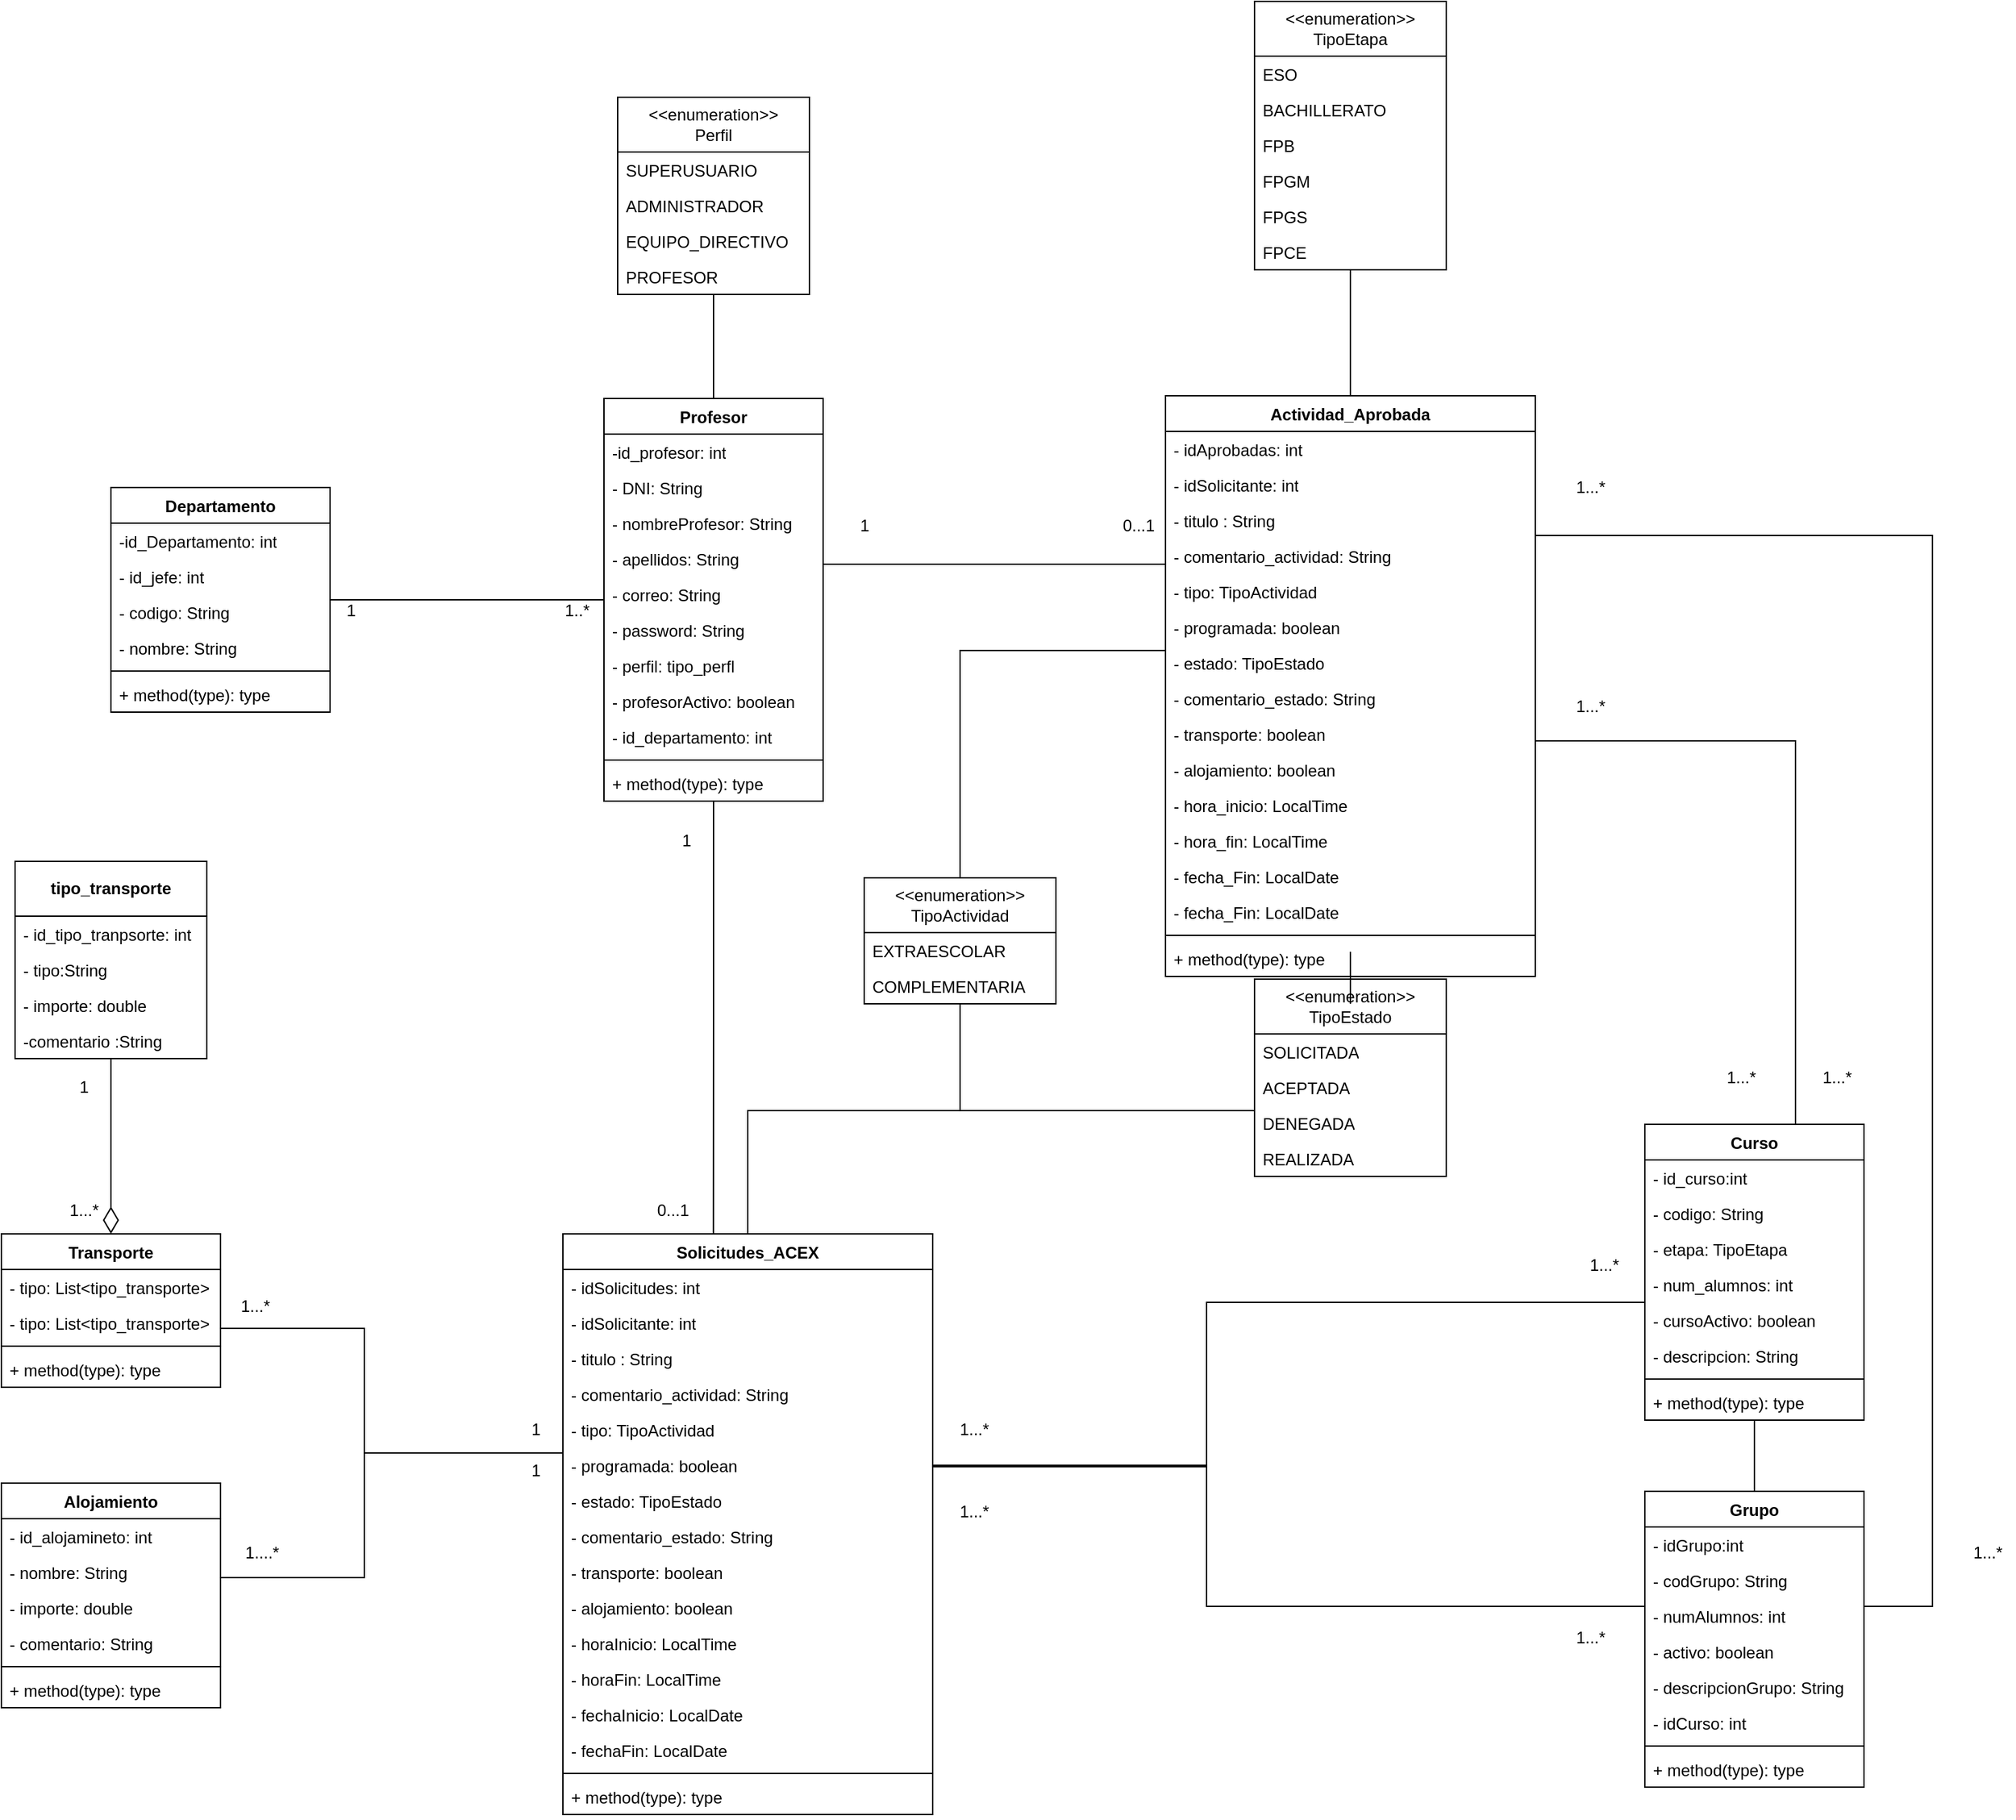 <mxfile version="24.2.5" type="device">
  <diagram name="Página-1" id="KqR2MVuMOn8HhzKS_Q0z">
    <mxGraphModel dx="1818" dy="1628" grid="1" gridSize="10" guides="1" tooltips="1" connect="1" arrows="1" fold="1" page="0" pageScale="1" pageWidth="827" pageHeight="1169" math="0" shadow="0">
      <root>
        <mxCell id="0" />
        <mxCell id="1" parent="0" />
        <mxCell id="vN-wxm5uM4FP46S_WN4v-60" style="edgeStyle=orthogonalEdgeStyle;rounded=0;orthogonalLoop=1;jettySize=auto;html=1;endArrow=none;endFill=0;" parent="1" source="mgaWT_nPFSVgPAfk3SsF-6" target="jBNIoXDlIb--ioUj58yu-1" edge="1">
          <mxGeometry relative="1" as="geometry">
            <Array as="points">
              <mxPoint x="390" y="-9" />
              <mxPoint x="390" y="-9" />
            </Array>
          </mxGeometry>
        </mxCell>
        <mxCell id="mgaWT_nPFSVgPAfk3SsF-6" value="Profesor" style="swimlane;fontStyle=1;align=center;verticalAlign=top;childLayout=stackLayout;horizontal=1;startSize=26;horizontalStack=0;resizeParent=1;resizeParentMax=0;resizeLast=0;collapsible=1;marginBottom=0;whiteSpace=wrap;html=1;" parent="1" vertex="1">
          <mxGeometry x="40" y="-130" width="160" height="294" as="geometry" />
        </mxCell>
        <mxCell id="fqGNVcXwsttiyFgTfgcd-7" value="-id_profesor: int" style="text;strokeColor=none;fillColor=none;align=left;verticalAlign=top;spacingLeft=4;spacingRight=4;overflow=hidden;rotatable=0;points=[[0,0.5],[1,0.5]];portConstraint=eastwest;whiteSpace=wrap;html=1;" vertex="1" parent="mgaWT_nPFSVgPAfk3SsF-6">
          <mxGeometry y="26" width="160" height="26" as="geometry" />
        </mxCell>
        <mxCell id="mgaWT_nPFSVgPAfk3SsF-7" value="- DNI: String" style="text;strokeColor=none;fillColor=none;align=left;verticalAlign=top;spacingLeft=4;spacingRight=4;overflow=hidden;rotatable=0;points=[[0,0.5],[1,0.5]];portConstraint=eastwest;whiteSpace=wrap;html=1;" parent="mgaWT_nPFSVgPAfk3SsF-6" vertex="1">
          <mxGeometry y="52" width="160" height="26" as="geometry" />
        </mxCell>
        <mxCell id="mgaWT_nPFSVgPAfk3SsF-11" value="- nombreProfesor: String" style="text;strokeColor=none;fillColor=none;align=left;verticalAlign=top;spacingLeft=4;spacingRight=4;overflow=hidden;rotatable=0;points=[[0,0.5],[1,0.5]];portConstraint=eastwest;whiteSpace=wrap;html=1;" parent="mgaWT_nPFSVgPAfk3SsF-6" vertex="1">
          <mxGeometry y="78" width="160" height="26" as="geometry" />
        </mxCell>
        <mxCell id="mgaWT_nPFSVgPAfk3SsF-12" value="- apellidos: String" style="text;strokeColor=none;fillColor=none;align=left;verticalAlign=top;spacingLeft=4;spacingRight=4;overflow=hidden;rotatable=0;points=[[0,0.5],[1,0.5]];portConstraint=eastwest;whiteSpace=wrap;html=1;" parent="mgaWT_nPFSVgPAfk3SsF-6" vertex="1">
          <mxGeometry y="104" width="160" height="26" as="geometry" />
        </mxCell>
        <mxCell id="mgaWT_nPFSVgPAfk3SsF-14" value="- correo: String" style="text;strokeColor=none;fillColor=none;align=left;verticalAlign=top;spacingLeft=4;spacingRight=4;overflow=hidden;rotatable=0;points=[[0,0.5],[1,0.5]];portConstraint=eastwest;whiteSpace=wrap;html=1;" parent="mgaWT_nPFSVgPAfk3SsF-6" vertex="1">
          <mxGeometry y="130" width="160" height="26" as="geometry" />
        </mxCell>
        <mxCell id="mgaWT_nPFSVgPAfk3SsF-15" value="- password: String" style="text;strokeColor=none;fillColor=none;align=left;verticalAlign=top;spacingLeft=4;spacingRight=4;overflow=hidden;rotatable=0;points=[[0,0.5],[1,0.5]];portConstraint=eastwest;whiteSpace=wrap;html=1;" parent="mgaWT_nPFSVgPAfk3SsF-6" vertex="1">
          <mxGeometry y="156" width="160" height="26" as="geometry" />
        </mxCell>
        <mxCell id="mgaWT_nPFSVgPAfk3SsF-13" value="- perfil: tipo_perfl" style="text;strokeColor=none;fillColor=none;align=left;verticalAlign=top;spacingLeft=4;spacingRight=4;overflow=hidden;rotatable=0;points=[[0,0.5],[1,0.5]];portConstraint=eastwest;whiteSpace=wrap;html=1;" parent="mgaWT_nPFSVgPAfk3SsF-6" vertex="1">
          <mxGeometry y="182" width="160" height="26" as="geometry" />
        </mxCell>
        <mxCell id="fqGNVcXwsttiyFgTfgcd-8" value="- profesorActivo: boolean" style="text;strokeColor=none;fillColor=none;align=left;verticalAlign=top;spacingLeft=4;spacingRight=4;overflow=hidden;rotatable=0;points=[[0,0.5],[1,0.5]];portConstraint=eastwest;whiteSpace=wrap;html=1;" vertex="1" parent="mgaWT_nPFSVgPAfk3SsF-6">
          <mxGeometry y="208" width="160" height="26" as="geometry" />
        </mxCell>
        <mxCell id="mgaWT_nPFSVgPAfk3SsF-10" value="- id_departamento: int" style="text;strokeColor=none;fillColor=none;align=left;verticalAlign=top;spacingLeft=4;spacingRight=4;overflow=hidden;rotatable=0;points=[[0,0.5],[1,0.5]];portConstraint=eastwest;whiteSpace=wrap;html=1;" parent="mgaWT_nPFSVgPAfk3SsF-6" vertex="1">
          <mxGeometry y="234" width="160" height="26" as="geometry" />
        </mxCell>
        <mxCell id="mgaWT_nPFSVgPAfk3SsF-8" value="" style="line;strokeWidth=1;fillColor=none;align=left;verticalAlign=middle;spacingTop=-1;spacingLeft=3;spacingRight=3;rotatable=0;labelPosition=right;points=[];portConstraint=eastwest;strokeColor=inherit;" parent="mgaWT_nPFSVgPAfk3SsF-6" vertex="1">
          <mxGeometry y="260" width="160" height="8" as="geometry" />
        </mxCell>
        <mxCell id="mgaWT_nPFSVgPAfk3SsF-9" value="+ method(type): type" style="text;strokeColor=none;fillColor=none;align=left;verticalAlign=top;spacingLeft=4;spacingRight=4;overflow=hidden;rotatable=0;points=[[0,0.5],[1,0.5]];portConstraint=eastwest;whiteSpace=wrap;html=1;" parent="mgaWT_nPFSVgPAfk3SsF-6" vertex="1">
          <mxGeometry y="268" width="160" height="26" as="geometry" />
        </mxCell>
        <mxCell id="jBNIoXDlIb--ioUj58yu-57" style="edgeStyle=orthogonalEdgeStyle;rounded=0;orthogonalLoop=1;jettySize=auto;html=1;endArrow=none;endFill=0;startArrow=none;startFill=0;targetPerimeterSpacing=0;sourcePerimeterSpacing=0;startSize=6;" parent="1" source="mgaWT_nPFSVgPAfk3SsF-16" target="mgaWT_nPFSVgPAfk3SsF-6" edge="1">
          <mxGeometry relative="1" as="geometry" />
        </mxCell>
        <mxCell id="mgaWT_nPFSVgPAfk3SsF-16" value="Departamento" style="swimlane;fontStyle=1;align=center;verticalAlign=top;childLayout=stackLayout;horizontal=1;startSize=26;horizontalStack=0;resizeParent=1;resizeParentMax=0;resizeLast=0;collapsible=1;marginBottom=0;whiteSpace=wrap;html=1;" parent="1" vertex="1">
          <mxGeometry x="-320" y="-65" width="160" height="164" as="geometry" />
        </mxCell>
        <mxCell id="fqGNVcXwsttiyFgTfgcd-4" value="-id_Departamento: int" style="text;strokeColor=none;fillColor=none;align=left;verticalAlign=top;spacingLeft=4;spacingRight=4;overflow=hidden;rotatable=0;points=[[0,0.5],[1,0.5]];portConstraint=eastwest;whiteSpace=wrap;html=1;" vertex="1" parent="mgaWT_nPFSVgPAfk3SsF-16">
          <mxGeometry y="26" width="160" height="26" as="geometry" />
        </mxCell>
        <mxCell id="fqGNVcXwsttiyFgTfgcd-3" value="- id_jefe: int" style="text;strokeColor=none;fillColor=none;align=left;verticalAlign=top;spacingLeft=4;spacingRight=4;overflow=hidden;rotatable=0;points=[[0,0.5],[1,0.5]];portConstraint=eastwest;whiteSpace=wrap;html=1;" vertex="1" parent="mgaWT_nPFSVgPAfk3SsF-16">
          <mxGeometry y="52" width="160" height="26" as="geometry" />
        </mxCell>
        <mxCell id="mgaWT_nPFSVgPAfk3SsF-17" value="- codigo: String" style="text;strokeColor=none;fillColor=none;align=left;verticalAlign=top;spacingLeft=4;spacingRight=4;overflow=hidden;rotatable=0;points=[[0,0.5],[1,0.5]];portConstraint=eastwest;whiteSpace=wrap;html=1;" parent="mgaWT_nPFSVgPAfk3SsF-16" vertex="1">
          <mxGeometry y="78" width="160" height="26" as="geometry" />
        </mxCell>
        <mxCell id="mgaWT_nPFSVgPAfk3SsF-20" value="- nombre: String" style="text;strokeColor=none;fillColor=none;align=left;verticalAlign=top;spacingLeft=4;spacingRight=4;overflow=hidden;rotatable=0;points=[[0,0.5],[1,0.5]];portConstraint=eastwest;whiteSpace=wrap;html=1;" parent="mgaWT_nPFSVgPAfk3SsF-16" vertex="1">
          <mxGeometry y="104" width="160" height="26" as="geometry" />
        </mxCell>
        <mxCell id="mgaWT_nPFSVgPAfk3SsF-18" value="" style="line;strokeWidth=1;fillColor=none;align=left;verticalAlign=middle;spacingTop=-1;spacingLeft=3;spacingRight=3;rotatable=0;labelPosition=right;points=[];portConstraint=eastwest;strokeColor=inherit;" parent="mgaWT_nPFSVgPAfk3SsF-16" vertex="1">
          <mxGeometry y="130" width="160" height="8" as="geometry" />
        </mxCell>
        <mxCell id="mgaWT_nPFSVgPAfk3SsF-19" value="+ method(type): type" style="text;strokeColor=none;fillColor=none;align=left;verticalAlign=top;spacingLeft=4;spacingRight=4;overflow=hidden;rotatable=0;points=[[0,0.5],[1,0.5]];portConstraint=eastwest;whiteSpace=wrap;html=1;" parent="mgaWT_nPFSVgPAfk3SsF-16" vertex="1">
          <mxGeometry y="138" width="160" height="26" as="geometry" />
        </mxCell>
        <mxCell id="vN-wxm5uM4FP46S_WN4v-33" style="edgeStyle=orthogonalEdgeStyle;rounded=0;orthogonalLoop=1;jettySize=auto;html=1;endArrow=none;endFill=0;" parent="1" source="mgaWT_nPFSVgPAfk3SsF-21" target="jBNIoXDlIb--ioUj58yu-31" edge="1">
          <mxGeometry relative="1" as="geometry">
            <Array as="points">
              <mxPoint x="480" y="650" />
              <mxPoint x="480" y="752" />
            </Array>
          </mxGeometry>
        </mxCell>
        <mxCell id="vN-wxm5uM4FP46S_WN4v-37" style="edgeStyle=orthogonalEdgeStyle;rounded=0;orthogonalLoop=1;jettySize=auto;html=1;endArrow=none;endFill=0;" parent="1" edge="1">
          <mxGeometry relative="1" as="geometry">
            <mxPoint x="145" y="469.94" as="sourcePoint" />
            <mxPoint x="515" y="389.999" as="targetPoint" />
            <Array as="points">
              <mxPoint x="145" y="389.94" />
            </Array>
          </mxGeometry>
        </mxCell>
        <mxCell id="mgaWT_nPFSVgPAfk3SsF-21" value="Solicitudes_ACEX" style="swimlane;fontStyle=1;align=center;verticalAlign=top;childLayout=stackLayout;horizontal=1;startSize=26;horizontalStack=0;resizeParent=1;resizeParentMax=0;resizeLast=0;collapsible=1;marginBottom=0;whiteSpace=wrap;html=1;" parent="1" vertex="1">
          <mxGeometry x="10" y="480" width="270" height="424" as="geometry" />
        </mxCell>
        <mxCell id="fqGNVcXwsttiyFgTfgcd-11" value="- idSolicitudes: int" style="text;strokeColor=none;fillColor=none;align=left;verticalAlign=top;spacingLeft=4;spacingRight=4;overflow=hidden;rotatable=0;points=[[0,0.5],[1,0.5]];portConstraint=eastwest;whiteSpace=wrap;html=1;" vertex="1" parent="mgaWT_nPFSVgPAfk3SsF-21">
          <mxGeometry y="26" width="270" height="26" as="geometry" />
        </mxCell>
        <mxCell id="fqGNVcXwsttiyFgTfgcd-10" value="- idSolicitante: int" style="text;strokeColor=none;fillColor=none;align=left;verticalAlign=top;spacingLeft=4;spacingRight=4;overflow=hidden;rotatable=0;points=[[0,0.5],[1,0.5]];portConstraint=eastwest;whiteSpace=wrap;html=1;" vertex="1" parent="mgaWT_nPFSVgPAfk3SsF-21">
          <mxGeometry y="52" width="270" height="26" as="geometry" />
        </mxCell>
        <mxCell id="mgaWT_nPFSVgPAfk3SsF-25" value="- titulo : String" style="text;strokeColor=none;fillColor=none;align=left;verticalAlign=top;spacingLeft=4;spacingRight=4;overflow=hidden;rotatable=0;points=[[0,0.5],[1,0.5]];portConstraint=eastwest;whiteSpace=wrap;html=1;" parent="mgaWT_nPFSVgPAfk3SsF-21" vertex="1">
          <mxGeometry y="78" width="270" height="26" as="geometry" />
        </mxCell>
        <mxCell id="mgaWT_nPFSVgPAfk3SsF-28" value="- comentario_actividad: String" style="text;strokeColor=none;fillColor=none;align=left;verticalAlign=top;spacingLeft=4;spacingRight=4;overflow=hidden;rotatable=0;points=[[0,0.5],[1,0.5]];portConstraint=eastwest;whiteSpace=wrap;html=1;" parent="mgaWT_nPFSVgPAfk3SsF-21" vertex="1">
          <mxGeometry y="104" width="270" height="26" as="geometry" />
        </mxCell>
        <mxCell id="mgaWT_nPFSVgPAfk3SsF-31" value="- tipo: TipoActividad" style="text;strokeColor=none;fillColor=none;align=left;verticalAlign=top;spacingLeft=4;spacingRight=4;overflow=hidden;rotatable=0;points=[[0,0.5],[1,0.5]];portConstraint=eastwest;whiteSpace=wrap;html=1;" parent="mgaWT_nPFSVgPAfk3SsF-21" vertex="1">
          <mxGeometry y="130" width="270" height="26" as="geometry" />
        </mxCell>
        <mxCell id="mgaWT_nPFSVgPAfk3SsF-33" value="- programada: boolean" style="text;strokeColor=none;fillColor=none;align=left;verticalAlign=top;spacingLeft=4;spacingRight=4;overflow=hidden;rotatable=0;points=[[0,0.5],[1,0.5]];portConstraint=eastwest;whiteSpace=wrap;html=1;" parent="mgaWT_nPFSVgPAfk3SsF-21" vertex="1">
          <mxGeometry y="156" width="270" height="26" as="geometry" />
        </mxCell>
        <mxCell id="mgaWT_nPFSVgPAfk3SsF-32" value="- estado: TipoEstado" style="text;strokeColor=none;fillColor=none;align=left;verticalAlign=top;spacingLeft=4;spacingRight=4;overflow=hidden;rotatable=0;points=[[0,0.5],[1,0.5]];portConstraint=eastwest;whiteSpace=wrap;html=1;" parent="mgaWT_nPFSVgPAfk3SsF-21" vertex="1">
          <mxGeometry y="182" width="270" height="26" as="geometry" />
        </mxCell>
        <mxCell id="mgaWT_nPFSVgPAfk3SsF-30" value="- comentario_estado: String" style="text;strokeColor=none;fillColor=none;align=left;verticalAlign=top;spacingLeft=4;spacingRight=4;overflow=hidden;rotatable=0;points=[[0,0.5],[1,0.5]];portConstraint=eastwest;whiteSpace=wrap;html=1;" parent="mgaWT_nPFSVgPAfk3SsF-21" vertex="1">
          <mxGeometry y="208" width="270" height="26" as="geometry" />
        </mxCell>
        <mxCell id="mgaWT_nPFSVgPAfk3SsF-27" value="- transporte: boolean" style="text;strokeColor=none;fillColor=none;align=left;verticalAlign=top;spacingLeft=4;spacingRight=4;overflow=hidden;rotatable=0;points=[[0,0.5],[1,0.5]];portConstraint=eastwest;whiteSpace=wrap;html=1;" parent="mgaWT_nPFSVgPAfk3SsF-21" vertex="1">
          <mxGeometry y="234" width="270" height="26" as="geometry" />
        </mxCell>
        <mxCell id="mgaWT_nPFSVgPAfk3SsF-26" value="- alojamiento: boolean" style="text;strokeColor=none;fillColor=none;align=left;verticalAlign=top;spacingLeft=4;spacingRight=4;overflow=hidden;rotatable=0;points=[[0,0.5],[1,0.5]];portConstraint=eastwest;whiteSpace=wrap;html=1;" parent="mgaWT_nPFSVgPAfk3SsF-21" vertex="1">
          <mxGeometry y="260" width="270" height="26" as="geometry" />
        </mxCell>
        <mxCell id="vN-wxm5uM4FP46S_WN4v-11" value="- horaInicio: LocalTime" style="text;strokeColor=none;fillColor=none;align=left;verticalAlign=top;spacingLeft=4;spacingRight=4;overflow=hidden;rotatable=0;points=[[0,0.5],[1,0.5]];portConstraint=eastwest;whiteSpace=wrap;html=1;" parent="mgaWT_nPFSVgPAfk3SsF-21" vertex="1">
          <mxGeometry y="286" width="270" height="26" as="geometry" />
        </mxCell>
        <mxCell id="fqGNVcXwsttiyFgTfgcd-12" value="- horaFin: LocalTime" style="text;strokeColor=none;fillColor=none;align=left;verticalAlign=top;spacingLeft=4;spacingRight=4;overflow=hidden;rotatable=0;points=[[0,0.5],[1,0.5]];portConstraint=eastwest;whiteSpace=wrap;html=1;" vertex="1" parent="mgaWT_nPFSVgPAfk3SsF-21">
          <mxGeometry y="312" width="270" height="26" as="geometry" />
        </mxCell>
        <mxCell id="fqGNVcXwsttiyFgTfgcd-13" value="- fechaInicio: LocalDate" style="text;strokeColor=none;fillColor=none;align=left;verticalAlign=top;spacingLeft=4;spacingRight=4;overflow=hidden;rotatable=0;points=[[0,0.5],[1,0.5]];portConstraint=eastwest;whiteSpace=wrap;html=1;" vertex="1" parent="mgaWT_nPFSVgPAfk3SsF-21">
          <mxGeometry y="338" width="270" height="26" as="geometry" />
        </mxCell>
        <mxCell id="vN-wxm5uM4FP46S_WN4v-14" value="- fechaFin: LocalDate" style="text;strokeColor=none;fillColor=none;align=left;verticalAlign=top;spacingLeft=4;spacingRight=4;overflow=hidden;rotatable=0;points=[[0,0.5],[1,0.5]];portConstraint=eastwest;whiteSpace=wrap;html=1;" parent="mgaWT_nPFSVgPAfk3SsF-21" vertex="1">
          <mxGeometry y="364" width="270" height="26" as="geometry" />
        </mxCell>
        <mxCell id="mgaWT_nPFSVgPAfk3SsF-23" value="" style="line;strokeWidth=1;fillColor=none;align=left;verticalAlign=middle;spacingTop=-1;spacingLeft=3;spacingRight=3;rotatable=0;labelPosition=right;points=[];portConstraint=eastwest;strokeColor=inherit;" parent="mgaWT_nPFSVgPAfk3SsF-21" vertex="1">
          <mxGeometry y="390" width="270" height="8" as="geometry" />
        </mxCell>
        <mxCell id="mgaWT_nPFSVgPAfk3SsF-24" value="+ method(type): type" style="text;strokeColor=none;fillColor=none;align=left;verticalAlign=top;spacingLeft=4;spacingRight=4;overflow=hidden;rotatable=0;points=[[0,0.5],[1,0.5]];portConstraint=eastwest;whiteSpace=wrap;html=1;" parent="mgaWT_nPFSVgPAfk3SsF-21" vertex="1">
          <mxGeometry y="398" width="270" height="26" as="geometry" />
        </mxCell>
        <mxCell id="vN-wxm5uM4FP46S_WN4v-22" style="edgeStyle=orthogonalEdgeStyle;rounded=0;orthogonalLoop=1;jettySize=auto;html=1;entryX=0.5;entryY=0;entryDx=0;entryDy=0;endArrow=none;endFill=0;" parent="1" source="mgaWT_nPFSVgPAfk3SsF-34" target="mgaWT_nPFSVgPAfk3SsF-6" edge="1">
          <mxGeometry relative="1" as="geometry" />
        </mxCell>
        <mxCell id="mgaWT_nPFSVgPAfk3SsF-34" value="&amp;lt;&amp;lt;enumeration&amp;gt;&amp;gt;&lt;div&gt;Perfil&lt;/div&gt;" style="swimlane;fontStyle=0;childLayout=stackLayout;horizontal=1;startSize=40;fillColor=none;horizontalStack=0;resizeParent=1;resizeParentMax=0;resizeLast=0;collapsible=1;marginBottom=0;whiteSpace=wrap;html=1;" parent="1" vertex="1">
          <mxGeometry x="50" y="-350" width="140" height="144" as="geometry" />
        </mxCell>
        <mxCell id="mgaWT_nPFSVgPAfk3SsF-35" value="SUPERUSUARIO" style="text;strokeColor=none;fillColor=none;align=left;verticalAlign=top;spacingLeft=4;spacingRight=4;overflow=hidden;rotatable=0;points=[[0,0.5],[1,0.5]];portConstraint=eastwest;whiteSpace=wrap;html=1;" parent="mgaWT_nPFSVgPAfk3SsF-34" vertex="1">
          <mxGeometry y="40" width="140" height="26" as="geometry" />
        </mxCell>
        <mxCell id="mgaWT_nPFSVgPAfk3SsF-36" value="ADMINISTRADOR" style="text;strokeColor=none;fillColor=none;align=left;verticalAlign=top;spacingLeft=4;spacingRight=4;overflow=hidden;rotatable=0;points=[[0,0.5],[1,0.5]];portConstraint=eastwest;whiteSpace=wrap;html=1;" parent="mgaWT_nPFSVgPAfk3SsF-34" vertex="1">
          <mxGeometry y="66" width="140" height="26" as="geometry" />
        </mxCell>
        <mxCell id="mgaWT_nPFSVgPAfk3SsF-38" value="EQUIPO_DIRECTIVO" style="text;strokeColor=none;fillColor=none;align=left;verticalAlign=top;spacingLeft=4;spacingRight=4;overflow=hidden;rotatable=0;points=[[0,0.5],[1,0.5]];portConstraint=eastwest;whiteSpace=wrap;html=1;" parent="mgaWT_nPFSVgPAfk3SsF-34" vertex="1">
          <mxGeometry y="92" width="140" height="26" as="geometry" />
        </mxCell>
        <mxCell id="mgaWT_nPFSVgPAfk3SsF-37" value="PROFESOR" style="text;strokeColor=none;fillColor=none;align=left;verticalAlign=top;spacingLeft=4;spacingRight=4;overflow=hidden;rotatable=0;points=[[0,0.5],[1,0.5]];portConstraint=eastwest;whiteSpace=wrap;html=1;" parent="mgaWT_nPFSVgPAfk3SsF-34" vertex="1">
          <mxGeometry y="118" width="140" height="26" as="geometry" />
        </mxCell>
        <mxCell id="vN-wxm5uM4FP46S_WN4v-38" style="edgeStyle=orthogonalEdgeStyle;rounded=0;orthogonalLoop=1;jettySize=auto;html=1;endArrow=none;endFill=0;" parent="1" source="mgaWT_nPFSVgPAfk3SsF-39" target="mgaWT_nPFSVgPAfk3SsF-21" edge="1">
          <mxGeometry relative="1" as="geometry">
            <Array as="points">
              <mxPoint x="300" y="390" />
              <mxPoint x="145" y="390" />
            </Array>
          </mxGeometry>
        </mxCell>
        <mxCell id="vN-wxm5uM4FP46S_WN4v-39" style="edgeStyle=orthogonalEdgeStyle;rounded=0;orthogonalLoop=1;jettySize=auto;html=1;endArrow=none;endFill=0;" parent="1" source="mgaWT_nPFSVgPAfk3SsF-39" target="jBNIoXDlIb--ioUj58yu-1" edge="1">
          <mxGeometry relative="1" as="geometry">
            <Array as="points">
              <mxPoint x="300" y="54" />
            </Array>
          </mxGeometry>
        </mxCell>
        <mxCell id="mgaWT_nPFSVgPAfk3SsF-39" value="&amp;lt;&amp;lt;enumeration&amp;gt;&amp;gt;&lt;div&gt;TipoActividad&lt;/div&gt;" style="swimlane;fontStyle=0;childLayout=stackLayout;horizontal=1;startSize=40;fillColor=none;horizontalStack=0;resizeParent=1;resizeParentMax=0;resizeLast=0;collapsible=1;marginBottom=0;whiteSpace=wrap;html=1;" parent="1" vertex="1">
          <mxGeometry x="230" y="220" width="140" height="92" as="geometry" />
        </mxCell>
        <mxCell id="mgaWT_nPFSVgPAfk3SsF-40" value="EXTRAESCOLAR" style="text;strokeColor=none;fillColor=none;align=left;verticalAlign=top;spacingLeft=4;spacingRight=4;overflow=hidden;rotatable=0;points=[[0,0.5],[1,0.5]];portConstraint=eastwest;whiteSpace=wrap;html=1;" parent="mgaWT_nPFSVgPAfk3SsF-39" vertex="1">
          <mxGeometry y="40" width="140" height="26" as="geometry" />
        </mxCell>
        <mxCell id="mgaWT_nPFSVgPAfk3SsF-41" value="COMPLEMENTARIA" style="text;strokeColor=none;fillColor=none;align=left;verticalAlign=top;spacingLeft=4;spacingRight=4;overflow=hidden;rotatable=0;points=[[0,0.5],[1,0.5]];portConstraint=eastwest;whiteSpace=wrap;html=1;" parent="mgaWT_nPFSVgPAfk3SsF-39" vertex="1">
          <mxGeometry y="66" width="140" height="26" as="geometry" />
        </mxCell>
        <mxCell id="vN-wxm5uM4FP46S_WN4v-36" style="edgeStyle=orthogonalEdgeStyle;rounded=0;orthogonalLoop=1;jettySize=auto;html=1;endArrow=none;endFill=0;" parent="1" source="mgaWT_nPFSVgPAfk3SsF-44" target="jBNIoXDlIb--ioUj58yu-1" edge="1">
          <mxGeometry relative="1" as="geometry" />
        </mxCell>
        <mxCell id="mgaWT_nPFSVgPAfk3SsF-44" value="&amp;lt;&amp;lt;enumeration&amp;gt;&amp;gt;&lt;div&gt;TipoEstado&lt;/div&gt;" style="swimlane;fontStyle=0;childLayout=stackLayout;horizontal=1;startSize=40;fillColor=none;horizontalStack=0;resizeParent=1;resizeParentMax=0;resizeLast=0;collapsible=1;marginBottom=0;whiteSpace=wrap;html=1;" parent="1" vertex="1">
          <mxGeometry x="515" y="294" width="140" height="144" as="geometry">
            <mxRectangle x="570" y="410" width="140" height="40" as="alternateBounds" />
          </mxGeometry>
        </mxCell>
        <mxCell id="mgaWT_nPFSVgPAfk3SsF-45" value="SOLICITADA" style="text;strokeColor=none;fillColor=none;align=left;verticalAlign=top;spacingLeft=4;spacingRight=4;overflow=hidden;rotatable=0;points=[[0,0.5],[1,0.5]];portConstraint=eastwest;whiteSpace=wrap;html=1;" parent="mgaWT_nPFSVgPAfk3SsF-44" vertex="1">
          <mxGeometry y="40" width="140" height="26" as="geometry" />
        </mxCell>
        <mxCell id="mgaWT_nPFSVgPAfk3SsF-46" value="ACEPTADA" style="text;strokeColor=none;fillColor=none;align=left;verticalAlign=top;spacingLeft=4;spacingRight=4;overflow=hidden;rotatable=0;points=[[0,0.5],[1,0.5]];portConstraint=eastwest;whiteSpace=wrap;html=1;" parent="mgaWT_nPFSVgPAfk3SsF-44" vertex="1">
          <mxGeometry y="66" width="140" height="26" as="geometry" />
        </mxCell>
        <mxCell id="mgaWT_nPFSVgPAfk3SsF-47" value="DENEGADA" style="text;strokeColor=none;fillColor=none;align=left;verticalAlign=top;spacingLeft=4;spacingRight=4;overflow=hidden;rotatable=0;points=[[0,0.5],[1,0.5]];portConstraint=eastwest;whiteSpace=wrap;html=1;" parent="mgaWT_nPFSVgPAfk3SsF-44" vertex="1">
          <mxGeometry y="92" width="140" height="26" as="geometry" />
        </mxCell>
        <mxCell id="mgaWT_nPFSVgPAfk3SsF-48" value="REALIZADA" style="text;strokeColor=none;fillColor=none;align=left;verticalAlign=top;spacingLeft=4;spacingRight=4;overflow=hidden;rotatable=0;points=[[0,0.5],[1,0.5]];portConstraint=eastwest;whiteSpace=wrap;html=1;" parent="mgaWT_nPFSVgPAfk3SsF-44" vertex="1">
          <mxGeometry y="118" width="140" height="26" as="geometry" />
        </mxCell>
        <mxCell id="jBNIoXDlIb--ioUj58yu-1" value="Actividad_Aprobada" style="swimlane;fontStyle=1;align=center;verticalAlign=top;childLayout=stackLayout;horizontal=1;startSize=26;horizontalStack=0;resizeParent=1;resizeParentMax=0;resizeLast=0;collapsible=1;marginBottom=0;whiteSpace=wrap;html=1;" parent="1" vertex="1">
          <mxGeometry x="450" y="-132" width="270" height="424" as="geometry" />
        </mxCell>
        <mxCell id="fqGNVcXwsttiyFgTfgcd-15" value="- idAprobadas: int" style="text;strokeColor=none;fillColor=none;align=left;verticalAlign=top;spacingLeft=4;spacingRight=4;overflow=hidden;rotatable=0;points=[[0,0.5],[1,0.5]];portConstraint=eastwest;whiteSpace=wrap;html=1;" vertex="1" parent="jBNIoXDlIb--ioUj58yu-1">
          <mxGeometry y="26" width="270" height="26" as="geometry" />
        </mxCell>
        <mxCell id="fqGNVcXwsttiyFgTfgcd-14" value="- idSolicitante: int" style="text;strokeColor=none;fillColor=none;align=left;verticalAlign=top;spacingLeft=4;spacingRight=4;overflow=hidden;rotatable=0;points=[[0,0.5],[1,0.5]];portConstraint=eastwest;whiteSpace=wrap;html=1;" vertex="1" parent="jBNIoXDlIb--ioUj58yu-1">
          <mxGeometry y="52" width="270" height="26" as="geometry" />
        </mxCell>
        <mxCell id="jBNIoXDlIb--ioUj58yu-2" value="- titulo : String" style="text;strokeColor=none;fillColor=none;align=left;verticalAlign=top;spacingLeft=4;spacingRight=4;overflow=hidden;rotatable=0;points=[[0,0.5],[1,0.5]];portConstraint=eastwest;whiteSpace=wrap;html=1;" parent="jBNIoXDlIb--ioUj58yu-1" vertex="1">
          <mxGeometry y="78" width="270" height="26" as="geometry" />
        </mxCell>
        <mxCell id="jBNIoXDlIb--ioUj58yu-3" value="- comentario_actividad: String" style="text;strokeColor=none;fillColor=none;align=left;verticalAlign=top;spacingLeft=4;spacingRight=4;overflow=hidden;rotatable=0;points=[[0,0.5],[1,0.5]];portConstraint=eastwest;whiteSpace=wrap;html=1;" parent="jBNIoXDlIb--ioUj58yu-1" vertex="1">
          <mxGeometry y="104" width="270" height="26" as="geometry" />
        </mxCell>
        <mxCell id="jBNIoXDlIb--ioUj58yu-4" value="- tipo: TipoActividad" style="text;strokeColor=none;fillColor=none;align=left;verticalAlign=top;spacingLeft=4;spacingRight=4;overflow=hidden;rotatable=0;points=[[0,0.5],[1,0.5]];portConstraint=eastwest;whiteSpace=wrap;html=1;" parent="jBNIoXDlIb--ioUj58yu-1" vertex="1">
          <mxGeometry y="130" width="270" height="26" as="geometry" />
        </mxCell>
        <mxCell id="jBNIoXDlIb--ioUj58yu-5" value="- programada: boolean" style="text;strokeColor=none;fillColor=none;align=left;verticalAlign=top;spacingLeft=4;spacingRight=4;overflow=hidden;rotatable=0;points=[[0,0.5],[1,0.5]];portConstraint=eastwest;whiteSpace=wrap;html=1;" parent="jBNIoXDlIb--ioUj58yu-1" vertex="1">
          <mxGeometry y="156" width="270" height="26" as="geometry" />
        </mxCell>
        <mxCell id="jBNIoXDlIb--ioUj58yu-6" value="- estado: TipoEstado" style="text;strokeColor=none;fillColor=none;align=left;verticalAlign=top;spacingLeft=4;spacingRight=4;overflow=hidden;rotatable=0;points=[[0,0.5],[1,0.5]];portConstraint=eastwest;whiteSpace=wrap;html=1;" parent="jBNIoXDlIb--ioUj58yu-1" vertex="1">
          <mxGeometry y="182" width="270" height="26" as="geometry" />
        </mxCell>
        <mxCell id="jBNIoXDlIb--ioUj58yu-7" value="- comentario_estado: String" style="text;strokeColor=none;fillColor=none;align=left;verticalAlign=top;spacingLeft=4;spacingRight=4;overflow=hidden;rotatable=0;points=[[0,0.5],[1,0.5]];portConstraint=eastwest;whiteSpace=wrap;html=1;" parent="jBNIoXDlIb--ioUj58yu-1" vertex="1">
          <mxGeometry y="208" width="270" height="26" as="geometry" />
        </mxCell>
        <mxCell id="jBNIoXDlIb--ioUj58yu-8" value="- transporte: boolean" style="text;strokeColor=none;fillColor=none;align=left;verticalAlign=top;spacingLeft=4;spacingRight=4;overflow=hidden;rotatable=0;points=[[0,0.5],[1,0.5]];portConstraint=eastwest;whiteSpace=wrap;html=1;" parent="jBNIoXDlIb--ioUj58yu-1" vertex="1">
          <mxGeometry y="234" width="270" height="26" as="geometry" />
        </mxCell>
        <mxCell id="jBNIoXDlIb--ioUj58yu-9" value="- alojamiento: boolean" style="text;strokeColor=none;fillColor=none;align=left;verticalAlign=top;spacingLeft=4;spacingRight=4;overflow=hidden;rotatable=0;points=[[0,0.5],[1,0.5]];portConstraint=eastwest;whiteSpace=wrap;html=1;" parent="jBNIoXDlIb--ioUj58yu-1" vertex="1">
          <mxGeometry y="260" width="270" height="26" as="geometry" />
        </mxCell>
        <mxCell id="jBNIoXDlIb--ioUj58yu-10" value="- hora_inicio: LocalTime" style="text;strokeColor=none;fillColor=none;align=left;verticalAlign=top;spacingLeft=4;spacingRight=4;overflow=hidden;rotatable=0;points=[[0,0.5],[1,0.5]];portConstraint=eastwest;whiteSpace=wrap;html=1;" parent="jBNIoXDlIb--ioUj58yu-1" vertex="1">
          <mxGeometry y="286" width="270" height="26" as="geometry" />
        </mxCell>
        <mxCell id="vN-wxm5uM4FP46S_WN4v-1" value="- hora_fin: LocalTime" style="text;strokeColor=none;fillColor=none;align=left;verticalAlign=top;spacingLeft=4;spacingRight=4;overflow=hidden;rotatable=0;points=[[0,0.5],[1,0.5]];portConstraint=eastwest;whiteSpace=wrap;html=1;" parent="jBNIoXDlIb--ioUj58yu-1" vertex="1">
          <mxGeometry y="312" width="270" height="26" as="geometry" />
        </mxCell>
        <mxCell id="jBNIoXDlIb--ioUj58yu-11" value="- fecha_Fin: LocalDate" style="text;strokeColor=none;fillColor=none;align=left;verticalAlign=top;spacingLeft=4;spacingRight=4;overflow=hidden;rotatable=0;points=[[0,0.5],[1,0.5]];portConstraint=eastwest;whiteSpace=wrap;html=1;" parent="jBNIoXDlIb--ioUj58yu-1" vertex="1">
          <mxGeometry y="338" width="270" height="26" as="geometry" />
        </mxCell>
        <mxCell id="vN-wxm5uM4FP46S_WN4v-2" value="- fecha_Fin: LocalDate" style="text;strokeColor=none;fillColor=none;align=left;verticalAlign=top;spacingLeft=4;spacingRight=4;overflow=hidden;rotatable=0;points=[[0,0.5],[1,0.5]];portConstraint=eastwest;whiteSpace=wrap;html=1;" parent="jBNIoXDlIb--ioUj58yu-1" vertex="1">
          <mxGeometry y="364" width="270" height="26" as="geometry" />
        </mxCell>
        <mxCell id="jBNIoXDlIb--ioUj58yu-12" value="" style="line;strokeWidth=1;fillColor=none;align=left;verticalAlign=middle;spacingTop=-1;spacingLeft=3;spacingRight=3;rotatable=0;labelPosition=right;points=[];portConstraint=eastwest;strokeColor=inherit;" parent="jBNIoXDlIb--ioUj58yu-1" vertex="1">
          <mxGeometry y="390" width="270" height="8" as="geometry" />
        </mxCell>
        <mxCell id="jBNIoXDlIb--ioUj58yu-13" value="+ method(type): type" style="text;strokeColor=none;fillColor=none;align=left;verticalAlign=top;spacingLeft=4;spacingRight=4;overflow=hidden;rotatable=0;points=[[0,0.5],[1,0.5]];portConstraint=eastwest;whiteSpace=wrap;html=1;" parent="jBNIoXDlIb--ioUj58yu-1" vertex="1">
          <mxGeometry y="398" width="270" height="26" as="geometry" />
        </mxCell>
        <mxCell id="vN-wxm5uM4FP46S_WN4v-54" style="edgeStyle=orthogonalEdgeStyle;rounded=0;orthogonalLoop=1;jettySize=auto;html=1;endArrow=none;endFill=0;" parent="1" source="jBNIoXDlIb--ioUj58yu-15" target="jBNIoXDlIb--ioUj58yu-1" edge="1">
          <mxGeometry relative="1" as="geometry">
            <Array as="points">
              <mxPoint x="910" y="120" />
            </Array>
          </mxGeometry>
        </mxCell>
        <mxCell id="jBNIoXDlIb--ioUj58yu-15" value="Curso" style="swimlane;fontStyle=1;align=center;verticalAlign=top;childLayout=stackLayout;horizontal=1;startSize=26;horizontalStack=0;resizeParent=1;resizeParentMax=0;resizeLast=0;collapsible=1;marginBottom=0;whiteSpace=wrap;html=1;" parent="1" vertex="1">
          <mxGeometry x="800" y="400" width="160" height="216" as="geometry" />
        </mxCell>
        <mxCell id="fqGNVcXwsttiyFgTfgcd-2" value="- id_curso:int" style="text;strokeColor=none;fillColor=none;align=left;verticalAlign=top;spacingLeft=4;spacingRight=4;overflow=hidden;rotatable=0;points=[[0,0.5],[1,0.5]];portConstraint=eastwest;whiteSpace=wrap;html=1;" vertex="1" parent="jBNIoXDlIb--ioUj58yu-15">
          <mxGeometry y="26" width="160" height="26" as="geometry" />
        </mxCell>
        <mxCell id="jBNIoXDlIb--ioUj58yu-16" value="- codigo: String" style="text;strokeColor=none;fillColor=none;align=left;verticalAlign=top;spacingLeft=4;spacingRight=4;overflow=hidden;rotatable=0;points=[[0,0.5],[1,0.5]];portConstraint=eastwest;whiteSpace=wrap;html=1;" parent="jBNIoXDlIb--ioUj58yu-15" vertex="1">
          <mxGeometry y="52" width="160" height="26" as="geometry" />
        </mxCell>
        <mxCell id="jBNIoXDlIb--ioUj58yu-19" value="- etapa: TipoEtapa" style="text;strokeColor=none;fillColor=none;align=left;verticalAlign=top;spacingLeft=4;spacingRight=4;overflow=hidden;rotatable=0;points=[[0,0.5],[1,0.5]];portConstraint=eastwest;whiteSpace=wrap;html=1;" parent="jBNIoXDlIb--ioUj58yu-15" vertex="1">
          <mxGeometry y="78" width="160" height="26" as="geometry" />
        </mxCell>
        <mxCell id="jBNIoXDlIb--ioUj58yu-21" value="- num_alumnos: int" style="text;strokeColor=none;fillColor=none;align=left;verticalAlign=top;spacingLeft=4;spacingRight=4;overflow=hidden;rotatable=0;points=[[0,0.5],[1,0.5]];portConstraint=eastwest;whiteSpace=wrap;html=1;" parent="jBNIoXDlIb--ioUj58yu-15" vertex="1">
          <mxGeometry y="104" width="160" height="26" as="geometry" />
        </mxCell>
        <mxCell id="jBNIoXDlIb--ioUj58yu-22" value="- cursoActivo: boolean" style="text;strokeColor=none;fillColor=none;align=left;verticalAlign=top;spacingLeft=4;spacingRight=4;overflow=hidden;rotatable=0;points=[[0,0.5],[1,0.5]];portConstraint=eastwest;whiteSpace=wrap;html=1;" parent="jBNIoXDlIb--ioUj58yu-15" vertex="1">
          <mxGeometry y="130" width="160" height="26" as="geometry" />
        </mxCell>
        <mxCell id="jBNIoXDlIb--ioUj58yu-20" value="- descripcion: String" style="text;strokeColor=none;fillColor=none;align=left;verticalAlign=top;spacingLeft=4;spacingRight=4;overflow=hidden;rotatable=0;points=[[0,0.5],[1,0.5]];portConstraint=eastwest;whiteSpace=wrap;html=1;" parent="jBNIoXDlIb--ioUj58yu-15" vertex="1">
          <mxGeometry y="156" width="160" height="26" as="geometry" />
        </mxCell>
        <mxCell id="jBNIoXDlIb--ioUj58yu-17" value="" style="line;strokeWidth=1;fillColor=none;align=left;verticalAlign=middle;spacingTop=-1;spacingLeft=3;spacingRight=3;rotatable=0;labelPosition=right;points=[];portConstraint=eastwest;strokeColor=inherit;" parent="jBNIoXDlIb--ioUj58yu-15" vertex="1">
          <mxGeometry y="182" width="160" height="8" as="geometry" />
        </mxCell>
        <mxCell id="jBNIoXDlIb--ioUj58yu-18" value="+ method(type): type" style="text;strokeColor=none;fillColor=none;align=left;verticalAlign=top;spacingLeft=4;spacingRight=4;overflow=hidden;rotatable=0;points=[[0,0.5],[1,0.5]];portConstraint=eastwest;whiteSpace=wrap;html=1;" parent="jBNIoXDlIb--ioUj58yu-15" vertex="1">
          <mxGeometry y="190" width="160" height="26" as="geometry" />
        </mxCell>
        <mxCell id="vN-wxm5uM4FP46S_WN4v-30" style="edgeStyle=orthogonalEdgeStyle;rounded=0;orthogonalLoop=1;jettySize=auto;html=1;endArrow=none;endFill=0;" parent="1" source="jBNIoXDlIb--ioUj58yu-23" target="jBNIoXDlIb--ioUj58yu-1" edge="1">
          <mxGeometry relative="1" as="geometry" />
        </mxCell>
        <mxCell id="jBNIoXDlIb--ioUj58yu-23" value="&amp;lt;&amp;lt;enumeration&amp;gt;&amp;gt;&lt;div&gt;TipoEtapa&lt;/div&gt;" style="swimlane;fontStyle=0;childLayout=stackLayout;horizontal=1;startSize=40;fillColor=none;horizontalStack=0;resizeParent=1;resizeParentMax=0;resizeLast=0;collapsible=1;marginBottom=0;whiteSpace=wrap;html=1;" parent="1" vertex="1">
          <mxGeometry x="515" y="-420" width="140" height="196" as="geometry">
            <mxRectangle x="570" y="410" width="140" height="40" as="alternateBounds" />
          </mxGeometry>
        </mxCell>
        <mxCell id="jBNIoXDlIb--ioUj58yu-24" value="ESO" style="text;strokeColor=none;fillColor=none;align=left;verticalAlign=top;spacingLeft=4;spacingRight=4;overflow=hidden;rotatable=0;points=[[0,0.5],[1,0.5]];portConstraint=eastwest;whiteSpace=wrap;html=1;" parent="jBNIoXDlIb--ioUj58yu-23" vertex="1">
          <mxGeometry y="40" width="140" height="26" as="geometry" />
        </mxCell>
        <mxCell id="jBNIoXDlIb--ioUj58yu-29" value="BACHILLERATO" style="text;strokeColor=none;fillColor=none;align=left;verticalAlign=top;spacingLeft=4;spacingRight=4;overflow=hidden;rotatable=0;points=[[0,0.5],[1,0.5]];portConstraint=eastwest;whiteSpace=wrap;html=1;" parent="jBNIoXDlIb--ioUj58yu-23" vertex="1">
          <mxGeometry y="66" width="140" height="26" as="geometry" />
        </mxCell>
        <mxCell id="jBNIoXDlIb--ioUj58yu-30" value="FPB" style="text;strokeColor=none;fillColor=none;align=left;verticalAlign=top;spacingLeft=4;spacingRight=4;overflow=hidden;rotatable=0;points=[[0,0.5],[1,0.5]];portConstraint=eastwest;whiteSpace=wrap;html=1;" parent="jBNIoXDlIb--ioUj58yu-23" vertex="1">
          <mxGeometry y="92" width="140" height="26" as="geometry" />
        </mxCell>
        <mxCell id="jBNIoXDlIb--ioUj58yu-28" value="FPGM" style="text;strokeColor=none;fillColor=none;align=left;verticalAlign=top;spacingLeft=4;spacingRight=4;overflow=hidden;rotatable=0;points=[[0,0.5],[1,0.5]];portConstraint=eastwest;whiteSpace=wrap;html=1;" parent="jBNIoXDlIb--ioUj58yu-23" vertex="1">
          <mxGeometry y="118" width="140" height="26" as="geometry" />
        </mxCell>
        <mxCell id="jBNIoXDlIb--ioUj58yu-25" value="FPGS" style="text;strokeColor=none;fillColor=none;align=left;verticalAlign=top;spacingLeft=4;spacingRight=4;overflow=hidden;rotatable=0;points=[[0,0.5],[1,0.5]];portConstraint=eastwest;whiteSpace=wrap;html=1;" parent="jBNIoXDlIb--ioUj58yu-23" vertex="1">
          <mxGeometry y="144" width="140" height="26" as="geometry" />
        </mxCell>
        <mxCell id="jBNIoXDlIb--ioUj58yu-26" value="FPCE" style="text;strokeColor=none;fillColor=none;align=left;verticalAlign=top;spacingLeft=4;spacingRight=4;overflow=hidden;rotatable=0;points=[[0,0.5],[1,0.5]];portConstraint=eastwest;whiteSpace=wrap;html=1;" parent="jBNIoXDlIb--ioUj58yu-23" vertex="1">
          <mxGeometry y="170" width="140" height="26" as="geometry" />
        </mxCell>
        <mxCell id="jBNIoXDlIb--ioUj58yu-64" style="edgeStyle=orthogonalEdgeStyle;rounded=0;orthogonalLoop=1;jettySize=auto;html=1;endArrow=none;endFill=0;startArrow=none;startFill=0;" parent="1" source="jBNIoXDlIb--ioUj58yu-31" target="jBNIoXDlIb--ioUj58yu-15" edge="1">
          <mxGeometry relative="1" as="geometry" />
        </mxCell>
        <mxCell id="vN-wxm5uM4FP46S_WN4v-53" style="edgeStyle=orthogonalEdgeStyle;rounded=0;orthogonalLoop=1;jettySize=auto;html=1;endArrow=none;endFill=0;" parent="1" source="jBNIoXDlIb--ioUj58yu-31" target="jBNIoXDlIb--ioUj58yu-1" edge="1">
          <mxGeometry relative="1" as="geometry">
            <Array as="points">
              <mxPoint x="1010" y="752" />
              <mxPoint x="1010" y="-30" />
            </Array>
          </mxGeometry>
        </mxCell>
        <mxCell id="jBNIoXDlIb--ioUj58yu-31" value="Grupo" style="swimlane;fontStyle=1;align=center;verticalAlign=top;childLayout=stackLayout;horizontal=1;startSize=26;horizontalStack=0;resizeParent=1;resizeParentMax=0;resizeLast=0;collapsible=1;marginBottom=0;whiteSpace=wrap;html=1;" parent="1" vertex="1">
          <mxGeometry x="800" y="668" width="160" height="216" as="geometry" />
        </mxCell>
        <mxCell id="fqGNVcXwsttiyFgTfgcd-5" value="- idGrupo:int" style="text;strokeColor=none;fillColor=none;align=left;verticalAlign=top;spacingLeft=4;spacingRight=4;overflow=hidden;rotatable=0;points=[[0,0.5],[1,0.5]];portConstraint=eastwest;whiteSpace=wrap;html=1;" vertex="1" parent="jBNIoXDlIb--ioUj58yu-31">
          <mxGeometry y="26" width="160" height="26" as="geometry" />
        </mxCell>
        <mxCell id="jBNIoXDlIb--ioUj58yu-32" value="- codGrupo: String" style="text;strokeColor=none;fillColor=none;align=left;verticalAlign=top;spacingLeft=4;spacingRight=4;overflow=hidden;rotatable=0;points=[[0,0.5],[1,0.5]];portConstraint=eastwest;whiteSpace=wrap;html=1;" parent="jBNIoXDlIb--ioUj58yu-31" vertex="1">
          <mxGeometry y="52" width="160" height="26" as="geometry" />
        </mxCell>
        <mxCell id="jBNIoXDlIb--ioUj58yu-35" value="- numAlumnos: int" style="text;strokeColor=none;fillColor=none;align=left;verticalAlign=top;spacingLeft=4;spacingRight=4;overflow=hidden;rotatable=0;points=[[0,0.5],[1,0.5]];portConstraint=eastwest;whiteSpace=wrap;html=1;" parent="jBNIoXDlIb--ioUj58yu-31" vertex="1">
          <mxGeometry y="78" width="160" height="26" as="geometry" />
        </mxCell>
        <mxCell id="jBNIoXDlIb--ioUj58yu-37" value="- activo: boolean" style="text;strokeColor=none;fillColor=none;align=left;verticalAlign=top;spacingLeft=4;spacingRight=4;overflow=hidden;rotatable=0;points=[[0,0.5],[1,0.5]];portConstraint=eastwest;whiteSpace=wrap;html=1;" parent="jBNIoXDlIb--ioUj58yu-31" vertex="1">
          <mxGeometry y="104" width="160" height="26" as="geometry" />
        </mxCell>
        <mxCell id="jBNIoXDlIb--ioUj58yu-36" value="- descripcionGrupo: String" style="text;strokeColor=none;fillColor=none;align=left;verticalAlign=top;spacingLeft=4;spacingRight=4;overflow=hidden;rotatable=0;points=[[0,0.5],[1,0.5]];portConstraint=eastwest;whiteSpace=wrap;html=1;" parent="jBNIoXDlIb--ioUj58yu-31" vertex="1">
          <mxGeometry y="130" width="160" height="26" as="geometry" />
        </mxCell>
        <mxCell id="fqGNVcXwsttiyFgTfgcd-6" value="- idCurso: int" style="text;strokeColor=none;fillColor=none;align=left;verticalAlign=top;spacingLeft=4;spacingRight=4;overflow=hidden;rotatable=0;points=[[0,0.5],[1,0.5]];portConstraint=eastwest;whiteSpace=wrap;html=1;" vertex="1" parent="jBNIoXDlIb--ioUj58yu-31">
          <mxGeometry y="156" width="160" height="26" as="geometry" />
        </mxCell>
        <mxCell id="jBNIoXDlIb--ioUj58yu-33" value="" style="line;strokeWidth=1;fillColor=none;align=left;verticalAlign=middle;spacingTop=-1;spacingLeft=3;spacingRight=3;rotatable=0;labelPosition=right;points=[];portConstraint=eastwest;strokeColor=inherit;" parent="jBNIoXDlIb--ioUj58yu-31" vertex="1">
          <mxGeometry y="182" width="160" height="8" as="geometry" />
        </mxCell>
        <mxCell id="jBNIoXDlIb--ioUj58yu-34" value="+ method(type): type" style="text;strokeColor=none;fillColor=none;align=left;verticalAlign=top;spacingLeft=4;spacingRight=4;overflow=hidden;rotatable=0;points=[[0,0.5],[1,0.5]];portConstraint=eastwest;whiteSpace=wrap;html=1;" parent="jBNIoXDlIb--ioUj58yu-31" vertex="1">
          <mxGeometry y="190" width="160" height="26" as="geometry" />
        </mxCell>
        <mxCell id="jBNIoXDlIb--ioUj58yu-73" style="edgeStyle=orthogonalEdgeStyle;rounded=0;orthogonalLoop=1;jettySize=auto;html=1;endArrow=none;endFill=0;" parent="1" source="jBNIoXDlIb--ioUj58yu-38" target="mgaWT_nPFSVgPAfk3SsF-21" edge="1">
          <mxGeometry relative="1" as="geometry">
            <mxPoint x="-110" y="610" as="targetPoint" />
            <Array as="points">
              <mxPoint x="-135" y="549" />
              <mxPoint x="-135" y="640" />
            </Array>
          </mxGeometry>
        </mxCell>
        <mxCell id="jBNIoXDlIb--ioUj58yu-38" value="Transporte" style="swimlane;fontStyle=1;align=center;verticalAlign=top;childLayout=stackLayout;horizontal=1;startSize=26;horizontalStack=0;resizeParent=1;resizeParentMax=0;resizeLast=0;collapsible=1;marginBottom=0;whiteSpace=wrap;html=1;" parent="1" vertex="1">
          <mxGeometry x="-400" y="480" width="160" height="112" as="geometry" />
        </mxCell>
        <mxCell id="fqGNVcXwsttiyFgTfgcd-19" value="- tipo: List&amp;lt;tipo_transporte&amp;gt;" style="text;strokeColor=none;fillColor=none;align=left;verticalAlign=top;spacingLeft=4;spacingRight=4;overflow=hidden;rotatable=0;points=[[0,0.5],[1,0.5]];portConstraint=eastwest;whiteSpace=wrap;html=1;" vertex="1" parent="jBNIoXDlIb--ioUj58yu-38">
          <mxGeometry y="26" width="160" height="26" as="geometry" />
        </mxCell>
        <mxCell id="jBNIoXDlIb--ioUj58yu-39" value="- tipo: List&amp;lt;tipo_transporte&amp;gt;" style="text;strokeColor=none;fillColor=none;align=left;verticalAlign=top;spacingLeft=4;spacingRight=4;overflow=hidden;rotatable=0;points=[[0,0.5],[1,0.5]];portConstraint=eastwest;whiteSpace=wrap;html=1;" parent="jBNIoXDlIb--ioUj58yu-38" vertex="1">
          <mxGeometry y="52" width="160" height="26" as="geometry" />
        </mxCell>
        <mxCell id="jBNIoXDlIb--ioUj58yu-40" value="" style="line;strokeWidth=1;fillColor=none;align=left;verticalAlign=middle;spacingTop=-1;spacingLeft=3;spacingRight=3;rotatable=0;labelPosition=right;points=[];portConstraint=eastwest;strokeColor=inherit;" parent="jBNIoXDlIb--ioUj58yu-38" vertex="1">
          <mxGeometry y="78" width="160" height="8" as="geometry" />
        </mxCell>
        <mxCell id="jBNIoXDlIb--ioUj58yu-41" value="+ method(type): type" style="text;strokeColor=none;fillColor=none;align=left;verticalAlign=top;spacingLeft=4;spacingRight=4;overflow=hidden;rotatable=0;points=[[0,0.5],[1,0.5]];portConstraint=eastwest;whiteSpace=wrap;html=1;" parent="jBNIoXDlIb--ioUj58yu-38" vertex="1">
          <mxGeometry y="86" width="160" height="26" as="geometry" />
        </mxCell>
        <mxCell id="jBNIoXDlIb--ioUj58yu-74" style="edgeStyle=orthogonalEdgeStyle;rounded=0;orthogonalLoop=1;jettySize=auto;html=1;endArrow=none;endFill=0;" parent="1" source="jBNIoXDlIb--ioUj58yu-44" target="mgaWT_nPFSVgPAfk3SsF-21" edge="1">
          <mxGeometry relative="1" as="geometry">
            <Array as="points">
              <mxPoint x="-135" y="731" />
              <mxPoint x="-135" y="640" />
            </Array>
          </mxGeometry>
        </mxCell>
        <mxCell id="jBNIoXDlIb--ioUj58yu-44" value="Alojamiento" style="swimlane;fontStyle=1;align=center;verticalAlign=top;childLayout=stackLayout;horizontal=1;startSize=26;horizontalStack=0;resizeParent=1;resizeParentMax=0;resizeLast=0;collapsible=1;marginBottom=0;whiteSpace=wrap;html=1;" parent="1" vertex="1">
          <mxGeometry x="-400" y="662" width="160" height="164" as="geometry" />
        </mxCell>
        <mxCell id="fqGNVcXwsttiyFgTfgcd-1" value="- id_alojamineto: int" style="text;strokeColor=none;fillColor=none;align=left;verticalAlign=top;spacingLeft=4;spacingRight=4;overflow=hidden;rotatable=0;points=[[0,0.5],[1,0.5]];portConstraint=eastwest;whiteSpace=wrap;html=1;" vertex="1" parent="jBNIoXDlIb--ioUj58yu-44">
          <mxGeometry y="26" width="160" height="26" as="geometry" />
        </mxCell>
        <mxCell id="jBNIoXDlIb--ioUj58yu-45" value="- nombre: String" style="text;strokeColor=none;fillColor=none;align=left;verticalAlign=top;spacingLeft=4;spacingRight=4;overflow=hidden;rotatable=0;points=[[0,0.5],[1,0.5]];portConstraint=eastwest;whiteSpace=wrap;html=1;" parent="jBNIoXDlIb--ioUj58yu-44" vertex="1">
          <mxGeometry y="52" width="160" height="26" as="geometry" />
        </mxCell>
        <mxCell id="jBNIoXDlIb--ioUj58yu-46" value="- importe: double" style="text;strokeColor=none;fillColor=none;align=left;verticalAlign=top;spacingLeft=4;spacingRight=4;overflow=hidden;rotatable=0;points=[[0,0.5],[1,0.5]];portConstraint=eastwest;whiteSpace=wrap;html=1;" parent="jBNIoXDlIb--ioUj58yu-44" vertex="1">
          <mxGeometry y="78" width="160" height="26" as="geometry" />
        </mxCell>
        <mxCell id="jBNIoXDlIb--ioUj58yu-47" value="- comentario: String" style="text;strokeColor=none;fillColor=none;align=left;verticalAlign=top;spacingLeft=4;spacingRight=4;overflow=hidden;rotatable=0;points=[[0,0.5],[1,0.5]];portConstraint=eastwest;whiteSpace=wrap;html=1;" parent="jBNIoXDlIb--ioUj58yu-44" vertex="1">
          <mxGeometry y="104" width="160" height="26" as="geometry" />
        </mxCell>
        <mxCell id="jBNIoXDlIb--ioUj58yu-48" value="" style="line;strokeWidth=1;fillColor=none;align=left;verticalAlign=middle;spacingTop=-1;spacingLeft=3;spacingRight=3;rotatable=0;labelPosition=right;points=[];portConstraint=eastwest;strokeColor=inherit;" parent="jBNIoXDlIb--ioUj58yu-44" vertex="1">
          <mxGeometry y="130" width="160" height="8" as="geometry" />
        </mxCell>
        <mxCell id="jBNIoXDlIb--ioUj58yu-49" value="+ method(type): type" style="text;strokeColor=none;fillColor=none;align=left;verticalAlign=top;spacingLeft=4;spacingRight=4;overflow=hidden;rotatable=0;points=[[0,0.5],[1,0.5]];portConstraint=eastwest;whiteSpace=wrap;html=1;" parent="jBNIoXDlIb--ioUj58yu-44" vertex="1">
          <mxGeometry y="138" width="160" height="26" as="geometry" />
        </mxCell>
        <mxCell id="jBNIoXDlIb--ioUj58yu-59" value="1..*" style="text;html=1;align=center;verticalAlign=middle;resizable=0;points=[];autosize=1;strokeColor=none;fillColor=none;" parent="1" vertex="1">
          <mxGeometry y="10" width="40" height="30" as="geometry" />
        </mxCell>
        <mxCell id="jBNIoXDlIb--ioUj58yu-79" value="1" style="text;html=1;align=center;verticalAlign=middle;resizable=0;points=[];autosize=1;strokeColor=none;fillColor=none;" parent="1" vertex="1">
          <mxGeometry x="-160" y="10" width="30" height="30" as="geometry" />
        </mxCell>
        <mxCell id="vN-wxm5uM4FP46S_WN4v-21" style="edgeStyle=orthogonalEdgeStyle;rounded=0;orthogonalLoop=1;jettySize=auto;html=1;entryX=0.5;entryY=0;entryDx=0;entryDy=0;endArrow=diamondThin;endFill=0;startArrow=none;startFill=0;strokeWidth=1;endSize=17;" parent="1" source="vN-wxm5uM4FP46S_WN4v-16" target="jBNIoXDlIb--ioUj58yu-38" edge="1">
          <mxGeometry relative="1" as="geometry" />
        </mxCell>
        <mxCell id="vN-wxm5uM4FP46S_WN4v-16" value="&lt;div&gt;&lt;b&gt;tipo_transporte&lt;/b&gt;&lt;/div&gt;" style="swimlane;fontStyle=0;childLayout=stackLayout;horizontal=1;startSize=40;fillColor=none;horizontalStack=0;resizeParent=1;resizeParentMax=0;resizeLast=0;collapsible=1;marginBottom=0;whiteSpace=wrap;html=1;" parent="1" vertex="1">
          <mxGeometry x="-390" y="208" width="140" height="144" as="geometry" />
        </mxCell>
        <mxCell id="fqGNVcXwsttiyFgTfgcd-18" value="- id_tipo_tranpsorte: int" style="text;strokeColor=none;fillColor=none;align=left;verticalAlign=top;spacingLeft=4;spacingRight=4;overflow=hidden;rotatable=0;points=[[0,0.5],[1,0.5]];portConstraint=eastwest;whiteSpace=wrap;html=1;" vertex="1" parent="vN-wxm5uM4FP46S_WN4v-16">
          <mxGeometry y="40" width="140" height="26" as="geometry" />
        </mxCell>
        <mxCell id="fqGNVcXwsttiyFgTfgcd-17" value="- tipo:String" style="text;strokeColor=none;fillColor=none;align=left;verticalAlign=top;spacingLeft=4;spacingRight=4;overflow=hidden;rotatable=0;points=[[0,0.5],[1,0.5]];portConstraint=eastwest;whiteSpace=wrap;html=1;" vertex="1" parent="vN-wxm5uM4FP46S_WN4v-16">
          <mxGeometry y="66" width="140" height="26" as="geometry" />
        </mxCell>
        <mxCell id="fqGNVcXwsttiyFgTfgcd-16" value="- importe: double" style="text;strokeColor=none;fillColor=none;align=left;verticalAlign=top;spacingLeft=4;spacingRight=4;overflow=hidden;rotatable=0;points=[[0,0.5],[1,0.5]];portConstraint=eastwest;whiteSpace=wrap;html=1;" vertex="1" parent="vN-wxm5uM4FP46S_WN4v-16">
          <mxGeometry y="92" width="140" height="26" as="geometry" />
        </mxCell>
        <mxCell id="vN-wxm5uM4FP46S_WN4v-19" value="-comentario :String" style="text;strokeColor=none;fillColor=none;align=left;verticalAlign=top;spacingLeft=4;spacingRight=4;overflow=hidden;rotatable=0;points=[[0,0.5],[1,0.5]];portConstraint=eastwest;whiteSpace=wrap;html=1;" parent="vN-wxm5uM4FP46S_WN4v-16" vertex="1">
          <mxGeometry y="118" width="140" height="26" as="geometry" />
        </mxCell>
        <mxCell id="vN-wxm5uM4FP46S_WN4v-23" style="edgeStyle=orthogonalEdgeStyle;rounded=0;orthogonalLoop=1;jettySize=auto;html=1;entryX=0.407;entryY=0;entryDx=0;entryDy=0;entryPerimeter=0;endArrow=none;endFill=0;" parent="1" source="mgaWT_nPFSVgPAfk3SsF-6" target="mgaWT_nPFSVgPAfk3SsF-21" edge="1">
          <mxGeometry relative="1" as="geometry" />
        </mxCell>
        <mxCell id="vN-wxm5uM4FP46S_WN4v-32" style="edgeStyle=orthogonalEdgeStyle;rounded=0;orthogonalLoop=1;jettySize=auto;html=1;exitX=1;exitY=0.5;exitDx=0;exitDy=0;endArrow=none;endFill=0;" parent="1" source="mgaWT_nPFSVgPAfk3SsF-30" target="jBNIoXDlIb--ioUj58yu-15" edge="1">
          <mxGeometry relative="1" as="geometry">
            <Array as="points">
              <mxPoint x="480" y="649" />
              <mxPoint x="480" y="530" />
            </Array>
          </mxGeometry>
        </mxCell>
        <mxCell id="vN-wxm5uM4FP46S_WN4v-41" value="0...1" style="text;html=1;align=center;verticalAlign=middle;resizable=0;points=[];autosize=1;strokeColor=none;fillColor=none;" parent="1" vertex="1">
          <mxGeometry x="65" y="448" width="50" height="30" as="geometry" />
        </mxCell>
        <mxCell id="vN-wxm5uM4FP46S_WN4v-43" value="1" style="text;html=1;align=center;verticalAlign=middle;resizable=0;points=[];autosize=1;strokeColor=none;fillColor=none;" parent="1" vertex="1">
          <mxGeometry x="-355" y="358" width="30" height="30" as="geometry" />
        </mxCell>
        <mxCell id="vN-wxm5uM4FP46S_WN4v-44" value="1...*" style="text;html=1;align=center;verticalAlign=middle;resizable=0;points=[];autosize=1;strokeColor=none;fillColor=none;" parent="1" vertex="1">
          <mxGeometry x="-360" y="448" width="40" height="30" as="geometry" />
        </mxCell>
        <mxCell id="vN-wxm5uM4FP46S_WN4v-45" value="1" style="text;html=1;align=center;verticalAlign=middle;resizable=0;points=[];autosize=1;strokeColor=none;fillColor=none;" parent="1" vertex="1">
          <mxGeometry x="-25" y="608" width="30" height="30" as="geometry" />
        </mxCell>
        <mxCell id="vN-wxm5uM4FP46S_WN4v-46" value="1" style="text;html=1;align=center;verticalAlign=middle;resizable=0;points=[];autosize=1;strokeColor=none;fillColor=none;" parent="1" vertex="1">
          <mxGeometry x="-25" y="638" width="30" height="30" as="geometry" />
        </mxCell>
        <mxCell id="vN-wxm5uM4FP46S_WN4v-47" value="1...*" style="text;html=1;align=center;verticalAlign=middle;resizable=0;points=[];autosize=1;strokeColor=none;fillColor=none;" parent="1" vertex="1">
          <mxGeometry x="-235" y="518" width="40" height="30" as="geometry" />
        </mxCell>
        <mxCell id="vN-wxm5uM4FP46S_WN4v-48" value="1....*" style="text;html=1;align=center;verticalAlign=middle;resizable=0;points=[];autosize=1;strokeColor=none;fillColor=none;" parent="1" vertex="1">
          <mxGeometry x="-235" y="698" width="50" height="30" as="geometry" />
        </mxCell>
        <mxCell id="vN-wxm5uM4FP46S_WN4v-49" value="1...*" style="text;html=1;align=center;verticalAlign=middle;resizable=0;points=[];autosize=1;strokeColor=none;fillColor=none;" parent="1" vertex="1">
          <mxGeometry x="290" y="608" width="40" height="30" as="geometry" />
        </mxCell>
        <mxCell id="vN-wxm5uM4FP46S_WN4v-50" value="1...*" style="text;html=1;align=center;verticalAlign=middle;resizable=0;points=[];autosize=1;strokeColor=none;fillColor=none;" parent="1" vertex="1">
          <mxGeometry x="750" y="488" width="40" height="30" as="geometry" />
        </mxCell>
        <mxCell id="vN-wxm5uM4FP46S_WN4v-51" value="1...*" style="text;html=1;align=center;verticalAlign=middle;resizable=0;points=[];autosize=1;strokeColor=none;fillColor=none;" parent="1" vertex="1">
          <mxGeometry x="290" y="668" width="40" height="30" as="geometry" />
        </mxCell>
        <mxCell id="vN-wxm5uM4FP46S_WN4v-52" value="1...*" style="text;html=1;align=center;verticalAlign=middle;resizable=0;points=[];autosize=1;strokeColor=none;fillColor=none;" parent="1" vertex="1">
          <mxGeometry x="740" y="760" width="40" height="30" as="geometry" />
        </mxCell>
        <mxCell id="vN-wxm5uM4FP46S_WN4v-55" value="1...*" style="text;html=1;align=center;verticalAlign=middle;resizable=0;points=[];autosize=1;strokeColor=none;fillColor=none;" parent="1" vertex="1">
          <mxGeometry x="1030" y="698" width="40" height="30" as="geometry" />
        </mxCell>
        <mxCell id="vN-wxm5uM4FP46S_WN4v-56" value="1...*" style="text;html=1;align=center;verticalAlign=middle;resizable=0;points=[];autosize=1;strokeColor=none;fillColor=none;" parent="1" vertex="1">
          <mxGeometry x="850" y="351" width="40" height="30" as="geometry" />
        </mxCell>
        <mxCell id="vN-wxm5uM4FP46S_WN4v-57" value="1...*" style="text;html=1;align=center;verticalAlign=middle;resizable=0;points=[];autosize=1;strokeColor=none;fillColor=none;" parent="1" vertex="1">
          <mxGeometry x="740" y="80" width="40" height="30" as="geometry" />
        </mxCell>
        <mxCell id="vN-wxm5uM4FP46S_WN4v-58" value="1...*" style="text;html=1;align=center;verticalAlign=middle;resizable=0;points=[];autosize=1;strokeColor=none;fillColor=none;" parent="1" vertex="1">
          <mxGeometry x="920" y="351" width="40" height="30" as="geometry" />
        </mxCell>
        <mxCell id="vN-wxm5uM4FP46S_WN4v-59" value="1...*" style="text;html=1;align=center;verticalAlign=middle;resizable=0;points=[];autosize=1;strokeColor=none;fillColor=none;" parent="1" vertex="1">
          <mxGeometry x="740" y="-80" width="40" height="30" as="geometry" />
        </mxCell>
        <mxCell id="vN-wxm5uM4FP46S_WN4v-61" value="1" style="text;html=1;align=center;verticalAlign=middle;resizable=0;points=[];autosize=1;strokeColor=none;fillColor=none;" parent="1" vertex="1">
          <mxGeometry x="215" y="-52" width="30" height="30" as="geometry" />
        </mxCell>
        <mxCell id="vN-wxm5uM4FP46S_WN4v-62" value="0...1" style="text;html=1;align=center;verticalAlign=middle;resizable=0;points=[];autosize=1;strokeColor=none;fillColor=none;" parent="1" vertex="1">
          <mxGeometry x="405" y="-52" width="50" height="30" as="geometry" />
        </mxCell>
        <mxCell id="fqGNVcXwsttiyFgTfgcd-9" value="1" style="text;html=1;align=center;verticalAlign=middle;resizable=0;points=[];autosize=1;strokeColor=none;fillColor=none;" vertex="1" parent="1">
          <mxGeometry x="85" y="178" width="30" height="30" as="geometry" />
        </mxCell>
      </root>
    </mxGraphModel>
  </diagram>
</mxfile>

